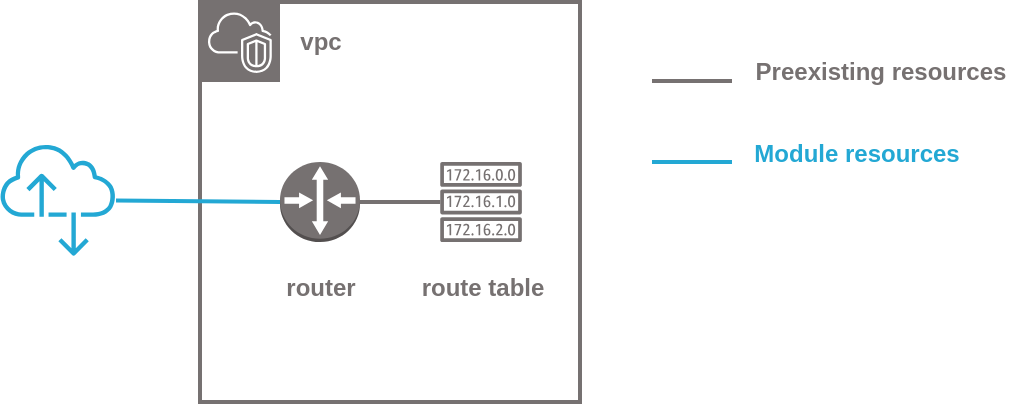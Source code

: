 <mxfile pages="1">
    <diagram id="4aA8682Oxr7YlsX3xrEW" name="Page-1">
        <mxGraphModel dx="808" dy="497" grid="1" gridSize="10" guides="1" tooltips="1" connect="1" arrows="1" fold="1" page="1" pageScale="1" pageWidth="827" pageHeight="1169" math="0" shadow="0">
            <root>
                <mxCell id="0"/>
                <mxCell id="1" parent="0"/>
                <mxCell id="asYjwT--wiLLLTKxJUm1-8" value="" style="rounded=0;whiteSpace=wrap;html=1;strokeColor=#767171;fillColor=none;gradientColor=none;strokeWidth=2;" parent="1" vertex="1">
                    <mxGeometry x="134" y="71" width="190" height="200" as="geometry"/>
                </mxCell>
                <mxCell id="asYjwT--wiLLLTKxJUm1-4" value="" style="outlineConnect=0;fontColor=#232F3E;gradientColor=none;gradientDirection=north;fillColor=#767171;strokeColor=#ffffff;dashed=0;verticalLabelPosition=bottom;verticalAlign=top;align=center;html=1;fontSize=12;fontStyle=0;aspect=fixed;shape=mxgraph.aws4.resourceIcon;resIcon=mxgraph.aws4.vpc;" parent="1" vertex="1">
                    <mxGeometry x="134" y="71" width="40" height="40" as="geometry"/>
                </mxCell>
                <mxCell id="asYjwT--wiLLLTKxJUm1-9" value="" style="outlineConnect=0;fontColor=#232F3E;gradientColor=none;fillColor=#767171;strokeColor=none;dashed=0;verticalLabelPosition=bottom;verticalAlign=top;align=center;html=1;fontSize=12;fontStyle=0;aspect=fixed;pointerEvents=1;shape=mxgraph.aws4.route_table;" parent="1" vertex="1">
                    <mxGeometry x="254" y="151" width="41.05" height="40" as="geometry"/>
                </mxCell>
                <mxCell id="60ESzJUTIIsdwbc3OIJS-2" style="edgeStyle=none;rounded=0;orthogonalLoop=1;jettySize=auto;html=1;exitX=0;exitY=0.5;exitDx=0;exitDy=0;exitPerimeter=0;strokeColor=#23A8D4;fontColor=#767171;endArrow=none;endFill=0;strokeWidth=2;" parent="1" source="asYjwT--wiLLLTKxJUm1-11" target="60ESzJUTIIsdwbc3OIJS-1" edge="1">
                    <mxGeometry relative="1" as="geometry">
                        <mxPoint x="193.173" y="57.841" as="targetPoint"/>
                    </mxGeometry>
                </mxCell>
                <mxCell id="asYjwT--wiLLLTKxJUm1-11" value="" style="outlineConnect=0;dashed=0;verticalLabelPosition=bottom;verticalAlign=top;align=center;html=1;shape=mxgraph.aws3.router;fillColor=#767171;gradientColor=none;strokeColor=#767171;" parent="1" vertex="1">
                    <mxGeometry x="174" y="151" width="40" height="40" as="geometry"/>
                </mxCell>
                <mxCell id="asYjwT--wiLLLTKxJUm1-12" value="" style="endArrow=none;html=1;entryX=1;entryY=0.5;entryDx=0;entryDy=0;entryPerimeter=0;strokeColor=#767171;strokeWidth=2;" parent="1" source="asYjwT--wiLLLTKxJUm1-9" target="asYjwT--wiLLLTKxJUm1-11" edge="1">
                    <mxGeometry width="50" height="50" relative="1" as="geometry">
                        <mxPoint x="194" y="401" as="sourcePoint"/>
                        <mxPoint x="244" y="351" as="targetPoint"/>
                    </mxGeometry>
                </mxCell>
                <mxCell id="asYjwT--wiLLLTKxJUm1-13" value="vpc" style="text;html=1;resizable=0;autosize=1;align=center;verticalAlign=middle;points=[];fillColor=none;strokeColor=none;rounded=0;fontColor=#767171;fontStyle=1" parent="1" vertex="1">
                    <mxGeometry x="179" y="81" width="30" height="20" as="geometry"/>
                </mxCell>
                <mxCell id="asYjwT--wiLLLTKxJUm1-14" value="router" style="text;html=1;resizable=0;autosize=1;align=center;verticalAlign=middle;points=[];fillColor=none;strokeColor=none;rounded=0;fontColor=#767171;fontStyle=1" parent="1" vertex="1">
                    <mxGeometry x="169" y="204" width="50" height="20" as="geometry"/>
                </mxCell>
                <mxCell id="asYjwT--wiLLLTKxJUm1-15" value="route table" style="text;html=1;resizable=0;autosize=1;align=center;verticalAlign=middle;points=[];fillColor=none;strokeColor=none;rounded=0;fontColor=#767171;fontStyle=1" parent="1" vertex="1">
                    <mxGeometry x="239.5" y="204" width="70" height="20" as="geometry"/>
                </mxCell>
                <mxCell id="asYjwT--wiLLLTKxJUm1-16" value="" style="endArrow=none;html=1;strokeColor=#767171;fontColor=#767171;fontSize=27;spacing=7;strokeWidth=2;" parent="1" edge="1">
                    <mxGeometry width="50" height="50" relative="1" as="geometry">
                        <mxPoint x="360" y="110.5" as="sourcePoint"/>
                        <mxPoint x="400" y="110.5" as="targetPoint"/>
                    </mxGeometry>
                </mxCell>
                <mxCell id="asYjwT--wiLLLTKxJUm1-17" value="" style="endArrow=none;html=1;strokeColor=#23A8D4;fontColor=#767171;fontSize=27;spacing=7;strokeWidth=2;" parent="1" edge="1">
                    <mxGeometry width="50" height="50" relative="1" as="geometry">
                        <mxPoint x="360" y="151" as="sourcePoint"/>
                        <mxPoint x="400" y="151" as="targetPoint"/>
                    </mxGeometry>
                </mxCell>
                <mxCell id="asYjwT--wiLLLTKxJUm1-18" value="&lt;font style=&quot;font-size: 12px&quot;&gt;Preexisting resources&lt;/font&gt;" style="text;html=1;resizable=0;autosize=1;align=center;verticalAlign=middle;points=[];fillColor=none;strokeColor=none;rounded=0;fontSize=12;fontColor=#767171;fontStyle=1" parent="1" vertex="1">
                    <mxGeometry x="409" y="96" width="130" height="20" as="geometry"/>
                </mxCell>
                <mxCell id="asYjwT--wiLLLTKxJUm1-19" value="&lt;font style=&quot;font-size: 12px&quot;&gt;Module resources&lt;/font&gt;" style="text;html=1;resizable=0;autosize=1;align=center;verticalAlign=middle;points=[];fillColor=none;strokeColor=none;rounded=0;fontSize=12;fontColor=#23A8D4;fontStyle=1" parent="1" vertex="1">
                    <mxGeometry x="407" y="137" width="110" height="20" as="geometry"/>
                </mxCell>
                <mxCell id="60ESzJUTIIsdwbc3OIJS-1" value="" style="outlineConnect=0;fontColor=#232F3E;gradientColor=none;fillColor=#23A8D4;strokeColor=none;dashed=0;verticalLabelPosition=bottom;verticalAlign=top;align=center;html=1;fontSize=12;fontStyle=0;aspect=fixed;pointerEvents=1;shape=mxgraph.aws4.internet_alt2;" parent="1" vertex="1">
                    <mxGeometry x="34" y="141" width="58" height="58" as="geometry"/>
                </mxCell>
            </root>
        </mxGraphModel>
    </diagram>
</mxfile>
